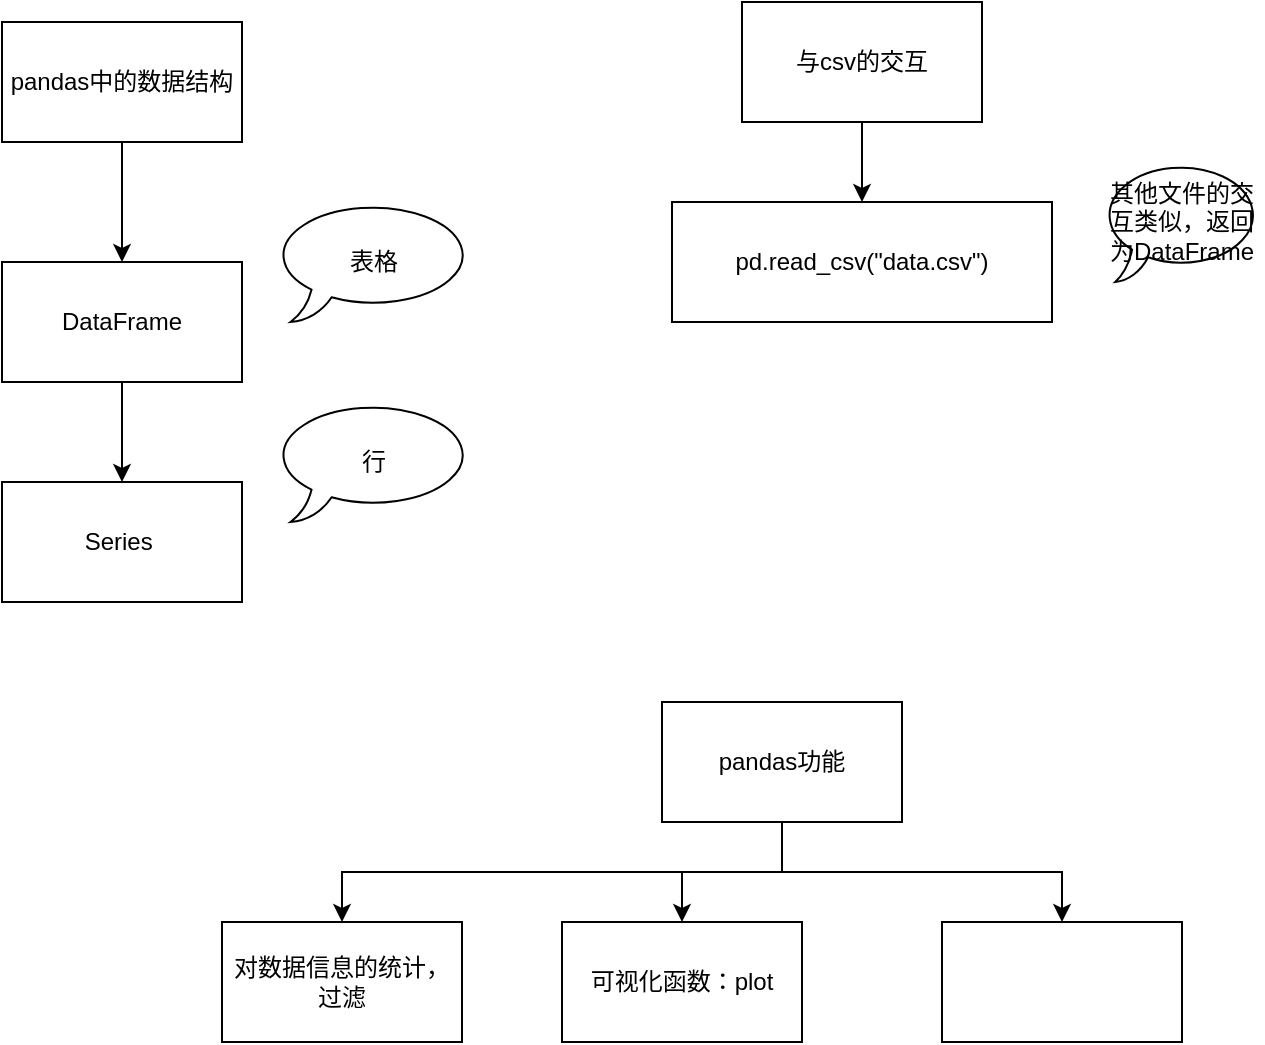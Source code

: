 <mxfile version="20.0.3" type="github">
  <diagram id="4u6awcFM0ojRuJQNL5Am" name="Page-1">
    <mxGraphModel dx="1038" dy="547" grid="1" gridSize="10" guides="1" tooltips="1" connect="1" arrows="1" fold="1" page="1" pageScale="1" pageWidth="827" pageHeight="1169" math="0" shadow="0">
      <root>
        <mxCell id="0" />
        <mxCell id="1" parent="0" />
        <mxCell id="dprMaKXrl9Tvf1hPXRWx-6" style="edgeStyle=orthogonalEdgeStyle;rounded=0;orthogonalLoop=1;jettySize=auto;html=1;exitX=0.5;exitY=1;exitDx=0;exitDy=0;entryX=0.5;entryY=0;entryDx=0;entryDy=0;" edge="1" parent="1" source="dprMaKXrl9Tvf1hPXRWx-1" target="dprMaKXrl9Tvf1hPXRWx-3">
          <mxGeometry relative="1" as="geometry" />
        </mxCell>
        <mxCell id="dprMaKXrl9Tvf1hPXRWx-1" value="pandas中的数据结构" style="rounded=0;whiteSpace=wrap;html=1;" vertex="1" parent="1">
          <mxGeometry x="50" y="60" width="120" height="60" as="geometry" />
        </mxCell>
        <mxCell id="dprMaKXrl9Tvf1hPXRWx-5" style="edgeStyle=orthogonalEdgeStyle;rounded=0;orthogonalLoop=1;jettySize=auto;html=1;exitX=0.5;exitY=1;exitDx=0;exitDy=0;entryX=0.5;entryY=0;entryDx=0;entryDy=0;" edge="1" parent="1" source="dprMaKXrl9Tvf1hPXRWx-3" target="dprMaKXrl9Tvf1hPXRWx-4">
          <mxGeometry relative="1" as="geometry" />
        </mxCell>
        <mxCell id="dprMaKXrl9Tvf1hPXRWx-3" value="&lt;span style=&quot;text-align: left;&quot;&gt;DataFrame&lt;/span&gt;" style="rounded=0;whiteSpace=wrap;html=1;" vertex="1" parent="1">
          <mxGeometry x="50" y="180" width="120" height="60" as="geometry" />
        </mxCell>
        <mxCell id="dprMaKXrl9Tvf1hPXRWx-4" value="Series&amp;nbsp;" style="rounded=0;whiteSpace=wrap;html=1;" vertex="1" parent="1">
          <mxGeometry x="50" y="290" width="120" height="60" as="geometry" />
        </mxCell>
        <mxCell id="dprMaKXrl9Tvf1hPXRWx-7" value="表格" style="whiteSpace=wrap;html=1;shape=mxgraph.basic.oval_callout" vertex="1" parent="1">
          <mxGeometry x="186" y="150" width="100" height="60" as="geometry" />
        </mxCell>
        <mxCell id="dprMaKXrl9Tvf1hPXRWx-8" value="行" style="whiteSpace=wrap;html=1;shape=mxgraph.basic.oval_callout" vertex="1" parent="1">
          <mxGeometry x="186" y="250" width="100" height="60" as="geometry" />
        </mxCell>
        <mxCell id="dprMaKXrl9Tvf1hPXRWx-19" style="edgeStyle=orthogonalEdgeStyle;rounded=0;orthogonalLoop=1;jettySize=auto;html=1;exitX=0.5;exitY=1;exitDx=0;exitDy=0;entryX=0.5;entryY=0;entryDx=0;entryDy=0;" edge="1" parent="1" source="dprMaKXrl9Tvf1hPXRWx-10" target="dprMaKXrl9Tvf1hPXRWx-11">
          <mxGeometry relative="1" as="geometry" />
        </mxCell>
        <mxCell id="dprMaKXrl9Tvf1hPXRWx-10" value="与csv的交互" style="rounded=0;whiteSpace=wrap;html=1;" vertex="1" parent="1">
          <mxGeometry x="420" y="50" width="120" height="60" as="geometry" />
        </mxCell>
        <mxCell id="dprMaKXrl9Tvf1hPXRWx-11" value="pd.read_csv(&quot;data.csv&quot;)" style="rounded=0;whiteSpace=wrap;html=1;" vertex="1" parent="1">
          <mxGeometry x="385" y="150" width="190" height="60" as="geometry" />
        </mxCell>
        <mxCell id="dprMaKXrl9Tvf1hPXRWx-12" value="其他文件的交互类似，返回为DataFrame" style="whiteSpace=wrap;html=1;shape=mxgraph.basic.oval_callout" vertex="1" parent="1">
          <mxGeometry x="600" y="130" width="80" height="60" as="geometry" />
        </mxCell>
        <mxCell id="dprMaKXrl9Tvf1hPXRWx-16" style="edgeStyle=orthogonalEdgeStyle;rounded=0;orthogonalLoop=1;jettySize=auto;html=1;exitX=0.5;exitY=1;exitDx=0;exitDy=0;entryX=0.5;entryY=0;entryDx=0;entryDy=0;" edge="1" parent="1" source="dprMaKXrl9Tvf1hPXRWx-13" target="dprMaKXrl9Tvf1hPXRWx-14">
          <mxGeometry relative="1" as="geometry" />
        </mxCell>
        <mxCell id="dprMaKXrl9Tvf1hPXRWx-17" style="edgeStyle=orthogonalEdgeStyle;rounded=0;orthogonalLoop=1;jettySize=auto;html=1;exitX=0.5;exitY=1;exitDx=0;exitDy=0;entryX=0.5;entryY=0;entryDx=0;entryDy=0;" edge="1" parent="1" source="dprMaKXrl9Tvf1hPXRWx-13" target="dprMaKXrl9Tvf1hPXRWx-15">
          <mxGeometry relative="1" as="geometry" />
        </mxCell>
        <mxCell id="dprMaKXrl9Tvf1hPXRWx-20" style="edgeStyle=orthogonalEdgeStyle;rounded=0;orthogonalLoop=1;jettySize=auto;html=1;exitX=0.5;exitY=1;exitDx=0;exitDy=0;" edge="1" parent="1" source="dprMaKXrl9Tvf1hPXRWx-13" target="dprMaKXrl9Tvf1hPXRWx-18">
          <mxGeometry relative="1" as="geometry" />
        </mxCell>
        <mxCell id="dprMaKXrl9Tvf1hPXRWx-13" value="pandas功能" style="rounded=0;whiteSpace=wrap;html=1;" vertex="1" parent="1">
          <mxGeometry x="380" y="400" width="120" height="60" as="geometry" />
        </mxCell>
        <mxCell id="dprMaKXrl9Tvf1hPXRWx-14" value="对数据信息的统计，过滤" style="rounded=0;whiteSpace=wrap;html=1;" vertex="1" parent="1">
          <mxGeometry x="160" y="510" width="120" height="60" as="geometry" />
        </mxCell>
        <mxCell id="dprMaKXrl9Tvf1hPXRWx-15" value="可视化函数：plot" style="rounded=0;whiteSpace=wrap;html=1;" vertex="1" parent="1">
          <mxGeometry x="330" y="510" width="120" height="60" as="geometry" />
        </mxCell>
        <mxCell id="dprMaKXrl9Tvf1hPXRWx-18" value="" style="rounded=0;whiteSpace=wrap;html=1;" vertex="1" parent="1">
          <mxGeometry x="520" y="510" width="120" height="60" as="geometry" />
        </mxCell>
      </root>
    </mxGraphModel>
  </diagram>
</mxfile>
